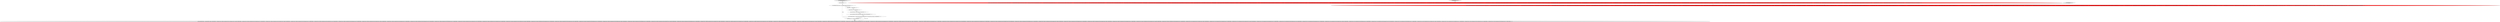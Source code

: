 digraph {
10 [style = filled, label = "params.add(\"facet\",\"true\")@@@6@@@['0', '0', '1']", fillcolor = white, shape = ellipse image = "AAA0AAABBB3BBB"];
6 [style = filled, label = "testPivotFacetSortedCount['0', '0', '1']", fillcolor = lightgray, shape = diamond image = "AAA0AAABBB3BBB"];
4 [style = filled, label = "SolrQueryRequest req = req(params)@@@10@@@['0', '0', '1']", fillcolor = white, shape = ellipse image = "AAA0AAABBB3BBB"];
11 [style = filled, label = "index()@@@3@@@['0', '0', '1']", fillcolor = white, shape = ellipse image = "AAA0AAABBB3BBB"];
12 [style = filled, label = "params.add(\"facet.pivot\",\"place_t,company_t\")@@@7@@@['0', '0', '1']", fillcolor = white, shape = ellipse image = "AAA0AAABBB3BBB"];
9 [style = filled, label = "assertQ(req,facetPivotPrefix + \"/str(@name='field'((.='place_t'(\",facetPivotPrefix + \"(str(@name='value'((.='dublin'((/arr(@name='pivot'(/lst(1(/str(@name='value'((.='microsoft'(\",facetPivotPrefix + \"(str(@name='value'((.='dublin'((/arr(@name='pivot'(/lst(1(/int(@name='count'((.=4(\",facetPivotPrefix + \"(str(@name='value'((.='dublin'((/arr(@name='pivot'(/lst(2(/str(@name='value'((.='polecat'(\",facetPivotPrefix + \"(str(@name='value'((.='dublin'((/arr(@name='pivot'(/lst(2(/int(@name='count'((.=4(\",facetPivotPrefix + \"(str(@name='value'((.='dublin'((/arr(@name='pivot'(/lst(3(/str(@name='value'((.='null'(\",facetPivotPrefix + \"(str(@name='value'((.='dublin'((/arr(@name='pivot'(/lst(3(/int(@name='count'((.=3(\",facetPivotPrefix + \"(str(@name='value'((.='dublin'((/arr(@name='pivot'(/lst(4(/str(@name='value'((.='fujitsu'(\",facetPivotPrefix + \"(str(@name='value'((.='dublin'((/arr(@name='pivot'(/lst(4(/int(@name='count'((.=2(\",facetPivotPrefix + \"(str(@name='value'((.='dublin'((/arr(@name='pivot'(/lst(5(/str(@name='value'((.='bbc'(\",facetPivotPrefix + \"(str(@name='value'((.='dublin'((/arr(@name='pivot'(/lst(5(/int(@name='count'((.=1(\",facetPivotPrefix + \"(str(@name='value'((.='london'((/arr(@name='pivot'(/lst(1(/str(@name='value'((.='null'(\",facetPivotPrefix + \"(str(@name='value'((.='london'((/arr(@name='pivot'(/lst(1(/int(@name='count'((.=3(\",facetPivotPrefix + \"(str(@name='value'((.='london'((/arr(@name='pivot'(/lst(2(/str(@name='value'((.='polecat'(\",facetPivotPrefix + \"(str(@name='value'((.='london'((/arr(@name='pivot'(/lst(2(/int(@name='count'((.=3(\",facetPivotPrefix + \"(str(@name='value'((.='london'((/arr(@name='pivot'(/lst(3(/str(@name='value'((.='bbc'(\",facetPivotPrefix + \"(str(@name='value'((.='london'((/arr(@name='pivot'(/lst(3(/int(@name='count'((.=2(\",facetPivotPrefix + \"(str(@name='value'((.='london'((/arr(@name='pivot'(/lst(4(/str(@name='value'((.='fujitsu'(\",facetPivotPrefix + \"(str(@name='value'((.='london'((/arr(@name='pivot'(/lst(4(/int(@name='count'((.=2(\",facetPivotPrefix + \"(str(@name='value'((.='london'((/arr(@name='pivot'(/lst(5(/str(@name='value'((.='microsoft'(\",facetPivotPrefix + \"(str(@name='value'((.='london'((/arr(@name='pivot'(/lst(5(/int(@name='count'((.=2(\",facetPivotPrefix + \"(str(@name='value'((.='cardiff'((/arr(@name='pivot'(/lst(1(/str(@name='value'((.='polecat'(\",facetPivotPrefix + \"(str(@name='value'((.='cardiff'((/arr(@name='pivot'(/lst(1(/int(@name='count'((.=3(\",facetPivotPrefix + \"(str(@name='value'((.='cardiff'((/arr(@name='pivot'(/lst(2(/str(@name='value'((.='bbc'(\",facetPivotPrefix + \"(str(@name='value'((.='cardiff'((/arr(@name='pivot'(/lst(2(/int(@name='count'((.=2(\",facetPivotPrefix + \"(str(@name='value'((.='cardiff'((/arr(@name='pivot'(/lst(3(/str(@name='value'((.='microsoft'(\",facetPivotPrefix + \"(str(@name='value'((.='cardiff'((/arr(@name='pivot'(/lst(3(/int(@name='count'((.=2(\",facetPivotPrefix + \"(str(@name='value'((.='cardiff'((/arr(@name='pivot'(/lst(4(/str(@name='value'((.='null'(\",facetPivotPrefix + \"(str(@name='value'((.='cardiff'((/arr(@name='pivot'(/lst(4(/int(@name='count'((.=2(\",facetPivotPrefix + \"(str(@name='value'((.='cardiff'((/arr(@name='pivot'(/lst(5(/str(@name='value'((.='fujitsu'(\",facetPivotPrefix + \"(str(@name='value'((.='cardiff'((/arr(@name='pivot'(/lst(5(/int(@name='count'((.=1(\",facetPivotPrefix + \"(str(@name='value'((.='krakow'((/arr(@name='pivot'(/lst(1(/str(@name='value'((.='null'(\",facetPivotPrefix + \"(str(@name='value'((.='krakow'((/arr(@name='pivot'(/lst(1(/int(@name='count'((.=3(\",facetPivotPrefix + \"(str(@name='value'((.='krakow'((/arr(@name='pivot'(/lst(2(/str(@name='value'((.='bbc'(\",facetPivotPrefix + \"(str(@name='value'((.='krakow'((/arr(@name='pivot'(/lst(2(/int(@name='count'((.=2(\",facetPivotPrefix + \"(str(@name='value'((.='krakow'((/arr(@name='pivot'(/lst(3(/str(@name='value'((.='polecat'(\",facetPivotPrefix + \"(str(@name='value'((.='krakow'((/arr(@name='pivot'(/lst(3(/int(@name='count'((.=2(\",facetPivotPrefix + \"(str(@name='value'((.='krakow'((/arr(@name='pivot'(/lst(4(/str(@name='value'((.='fujitsu'(\",facetPivotPrefix + \"(str(@name='value'((.='krakow'((/arr(@name='pivot'(/lst(4(/int(@name='count'((.=1(\",facetPivotPrefix + \"(str(@name='value'((.='krakow'((/arr(@name='pivot'(/lst(5(/str(@name='value'((.='microsoft'(\",facetPivotPrefix + \"(str(@name='value'((.='krakow'((/arr(@name='pivot'(/lst(5(/int(@name='count'((.=1(\",facetPivotPrefix + \"(str(@name='value'((.='la'((/arr(@name='pivot'(/lst(1(/str(@name='value'((.='fujitsu'(\",facetPivotPrefix + \"(str(@name='value'((.='la'((/arr(@name='pivot'(/lst(1(/int(@name='count'((.=2(\",facetPivotPrefix + \"(str(@name='value'((.='la'((/arr(@name='pivot'(/lst(2(/str(@name='value'((.='microsoft'(\",facetPivotPrefix + \"(str(@name='value'((.='la'((/arr(@name='pivot'(/lst(2(/int(@name='count'((.=2(\",facetPivotPrefix + \"(str(@name='value'((.='la'((/arr(@name='pivot'(/lst(3(/str(@name='value'((.='null'(\",facetPivotPrefix + \"(str(@name='value'((.='la'((/arr(@name='pivot'(/lst(3(/int(@name='count'((.=2(\",facetPivotPrefix + \"(str(@name='value'((.='la'((/arr(@name='pivot'(/lst(4(/str(@name='value'((.='polecat'(\",facetPivotPrefix + \"(str(@name='value'((.='la'((/arr(@name='pivot'(/lst(4(/int(@name='count'((.=2(\",facetPivotPrefix + \"(str(@name='value'((.='la'((/arr(@name='pivot'(/lst(5(/str(@name='value'((.='bbc'(\",facetPivotPrefix + \"(str(@name='value'((.='la'((/arr(@name='pivot'(/lst(5(/int(@name='count'((.=1(\",facetPivotPrefix + \"(str(@name='value'((.='cork'((/arr(@name='pivot'(/lst(1(/str(@name='value'((.='fujitsu'(\",facetPivotPrefix + \"(str(@name='value'((.='cork'((/arr(@name='pivot'(/lst(1(/int(@name='count'((.=1(\",facetPivotPrefix + \"(str(@name='value'((.='cork'((/arr(@name='pivot'(/lst(2(/str(@name='value'((.='rte'(\",facetPivotPrefix + \"(str(@name='value'((.='cork'((/arr(@name='pivot'(/lst(2(/int(@name='count'((.=1(\")@@@11@@@['0', '0', '1']", fillcolor = lightgray, shape = ellipse image = "AAA0AAABBB3BBB"];
5 [style = filled, label = "final ModifiableSolrParams params = new ModifiableSolrParams()@@@4@@@['0', '0', '1']", fillcolor = white, shape = ellipse image = "AAA0AAABBB3BBB"];
2 [style = filled, label = "assertQ(\"/schema/?indent=on&wt=xml\",\"count(/response/lst(@name='schema'(/str(@name='name'() = 1\",\"/response/lst(@name='schema'(/str(@name='name'((.='test-rest'(\",\"count(/response/lst(@name='schema'(/float(@name='version'() = 1\",\"/response/lst(@name='schema'(/float(@name='version'((.='1.6'(\",\"count(/response/lst(@name='schema'(/str(@name='uniqueKey'() = 1\",\"/response/lst(@name='schema'(/str(@name='uniqueKey'((.='id'(\",\"(/response/lst(@name='schema'(/arr(@name='fieldTypes'(/lst/str(@name='name'()(1( = 'HTMLstandardtok'\",\"(/response/lst(@name='schema'(/arr(@name='fieldTypes'(/lst/str(@name='name'()(2( = 'HTMLredtok'\",\"(/response/lst(@name='schema'(/arr(@name='fieldTypes'(/lst/str(@name='name'()(3( = 'boolean'\",\"(/response/lst(@name='schema'(/arr(@name='fields'(/lst/str(@name='name'()(1( = 'HTMLstandardtok'\",\"(/response/lst(@name='schema'(/arr(@name='fields'(/lst/str(@name='name'()(2( = 'HTMLredtok'\",\"(/response/lst(@name='schema'(/arr(@name='fields'(/lst/str(@name='name'()(3( = '_version_'\",\"(/response/lst(@name='schema'(/arr(@name='dynamicFields'(/lst/str(@name='name'()(1( = '*_coordinate'\",\"(/response/lst(@name='schema'(/arr(@name='dynamicFields'(/lst/str(@name='name'()(2( = 'ignored_*'\",\"(/response/lst(@name='schema'(/arr(@name='dynamicFields'(/lst/str(@name='name'()(3( = '*_mfacet'\",\"/response/lst(@name='schema'(/arr(@name='copyFields'(/lst( str(@name='source'((.='title'(\" + \" and str(@name='dest'((.='title_stemmed'(\" + \" and int(@name='maxChars'((.='200'((\",\"/response/lst(@name='schema'(/arr(@name='copyFields'(/lst( str(@name='source'((.='title'(\" + \" and str(@name='dest'((.='dest_sub_no_ast_s'((\",\"/response/lst(@name='schema'(/arr(@name='copyFields'(/lst( str(@name='source'((.='*_i'(\" + \" and str(@name='dest'((.='title'((\",\"/response/lst(@name='schema'(/arr(@name='copyFields'(/lst( str(@name='source'((.='*_i'(\" + \" and str(@name='dest'((.='*_s'((\",\"/response/lst(@name='schema'(/arr(@name='copyFields'(/lst( str(@name='source'((.='*_i'(\" + \" and str(@name='dest'((.='*_dest_sub_s'((\",\"/response/lst(@name='schema'(/arr(@name='copyFields'(/lst( str(@name='source'((.='*_i'(\" + \" and str(@name='dest'((.='dest_sub_no_ast_s'((\",\"/response/lst(@name='schema'(/arr(@name='copyFields'(/lst( str(@name='source'((.='*_src_sub_i'(\" + \" and str(@name='dest'((.='title'((\",\"/response/lst(@name='schema'(/arr(@name='copyFields'(/lst( str(@name='source'((.='*_src_sub_i'(\" + \" and str(@name='dest'((.='*_s'((\",\"/response/lst(@name='schema'(/arr(@name='copyFields'(/lst( str(@name='source'((.='*_src_sub_i'(\" + \" and str(@name='dest'((.='*_dest_sub_s'((\",\"/response/lst(@name='schema'(/arr(@name='copyFields'(/lst( str(@name='source'((.='*_src_sub_i'(\" + \" and str(@name='dest'((.='dest_sub_no_ast_s'((\",\"/response/lst(@name='schema'(/arr(@name='copyFields'(/lst( str(@name='source'((.='src_sub_no_ast_i'(\" + \" and str(@name='dest'((.='title'((\",\"/response/lst(@name='schema'(/arr(@name='copyFields'(/lst( str(@name='source'((.='src_sub_no_ast_i'(\" + \" and str(@name='dest'((.='*_s'((\",\"/response/lst(@name='schema'(/arr(@name='copyFields'(/lst( str(@name='source'((.='src_sub_no_ast_i'(\" + \" and str(@name='dest'((.='*_dest_sub_s'((\",\"/response/lst(@name='schema'(/arr(@name='copyFields'(/lst( str(@name='source'((.='src_sub_no_ast_i'(\" + \" and str(@name='dest'((.='dest_sub_no_ast_s'((\",\"/response/lst(@name='schema'(/arr(@name='copyFields'(/lst( str(@name='source'((.='title_*'(\" + \" and str(@name='dest'((.='text'((\",\"/response/lst(@name='schema'(/arr(@name='copyFields'(/lst( str(@name='source'((.='title_*'(\" + \" and str(@name='dest'((.='*_s'((\",\"/response/lst(@name='schema'(/arr(@name='copyFields'(/lst( str(@name='source'((.='title_*'(\" + \" and str(@name='dest'((.='*_dest_sub_s'((\",\"/response/lst(@name='schema'(/arr(@name='copyFields'(/lst( str(@name='source'((.='title_*'(\" + \" and str(@name='dest'((.='dest_sub_no_ast_s'((\")@@@3@@@['0', '1', '0']", fillcolor = red, shape = ellipse image = "AAA1AAABBB2BBB"];
1 [style = filled, label = "testXMLResponse['1', '0', '0']", fillcolor = lightgray, shape = diamond image = "AAA0AAABBB1BBB"];
0 [style = filled, label = "assertQ(\"/schema/?indent=on&wt=xml\",\"count(/response/lst(@name='schema'(/str(@name='name'() = 1\",\"/response/lst(@name='schema'(/str(@name='name'((.='test-rest'(\",\"count(/response/lst(@name='schema'(/float(@name='version'() = 1\",\"/response/lst(@name='schema'(/float(@name='version'((.='1.6'(\",\"count(/response/lst(@name='schema'(/str(@name='uniqueKey'() = 1\",\"/response/lst(@name='schema'(/str(@name='uniqueKey'((.='id'(\",\"count(/response/lst(@name='schema'(/str(@name='defaultSearchField'() = 1\",\"/response/lst(@name='schema'(/str(@name='defaultSearchField'((.='text'(\",\"(/response/lst(@name='schema'(/arr(@name='fieldTypes'(/lst/str(@name='name'()(1( = 'HTMLstandardtok'\",\"(/response/lst(@name='schema'(/arr(@name='fieldTypes'(/lst/str(@name='name'()(2( = 'HTMLredtok'\",\"(/response/lst(@name='schema'(/arr(@name='fieldTypes'(/lst/str(@name='name'()(3( = 'boolean'\",\"(/response/lst(@name='schema'(/arr(@name='fields'(/lst/str(@name='name'()(1( = 'HTMLstandardtok'\",\"(/response/lst(@name='schema'(/arr(@name='fields'(/lst/str(@name='name'()(2( = 'HTMLredtok'\",\"(/response/lst(@name='schema'(/arr(@name='fields'(/lst/str(@name='name'()(3( = '_version_'\",\"(/response/lst(@name='schema'(/arr(@name='dynamicFields'(/lst/str(@name='name'()(1( = '*_coordinate'\",\"(/response/lst(@name='schema'(/arr(@name='dynamicFields'(/lst/str(@name='name'()(2( = 'ignored_*'\",\"(/response/lst(@name='schema'(/arr(@name='dynamicFields'(/lst/str(@name='name'()(3( = '*_mfacet'\",\"/response/lst(@name='schema'(/arr(@name='copyFields'(/lst( str(@name='source'((.='title'(\" + \" and str(@name='dest'((.='title_stemmed'(\" + \" and int(@name='maxChars'((.='200'((\",\"/response/lst(@name='schema'(/arr(@name='copyFields'(/lst( str(@name='source'((.='title'(\" + \" and str(@name='dest'((.='dest_sub_no_ast_s'((\",\"/response/lst(@name='schema'(/arr(@name='copyFields'(/lst( str(@name='source'((.='*_i'(\" + \" and str(@name='dest'((.='title'((\",\"/response/lst(@name='schema'(/arr(@name='copyFields'(/lst( str(@name='source'((.='*_i'(\" + \" and str(@name='dest'((.='*_s'((\",\"/response/lst(@name='schema'(/arr(@name='copyFields'(/lst( str(@name='source'((.='*_i'(\" + \" and str(@name='dest'((.='*_dest_sub_s'((\",\"/response/lst(@name='schema'(/arr(@name='copyFields'(/lst( str(@name='source'((.='*_i'(\" + \" and str(@name='dest'((.='dest_sub_no_ast_s'((\",\"/response/lst(@name='schema'(/arr(@name='copyFields'(/lst( str(@name='source'((.='*_src_sub_i'(\" + \" and str(@name='dest'((.='title'((\",\"/response/lst(@name='schema'(/arr(@name='copyFields'(/lst( str(@name='source'((.='*_src_sub_i'(\" + \" and str(@name='dest'((.='*_s'((\",\"/response/lst(@name='schema'(/arr(@name='copyFields'(/lst( str(@name='source'((.='*_src_sub_i'(\" + \" and str(@name='dest'((.='*_dest_sub_s'((\",\"/response/lst(@name='schema'(/arr(@name='copyFields'(/lst( str(@name='source'((.='*_src_sub_i'(\" + \" and str(@name='dest'((.='dest_sub_no_ast_s'((\",\"/response/lst(@name='schema'(/arr(@name='copyFields'(/lst( str(@name='source'((.='src_sub_no_ast_i'(\" + \" and str(@name='dest'((.='title'((\",\"/response/lst(@name='schema'(/arr(@name='copyFields'(/lst( str(@name='source'((.='src_sub_no_ast_i'(\" + \" and str(@name='dest'((.='*_s'((\",\"/response/lst(@name='schema'(/arr(@name='copyFields'(/lst( str(@name='source'((.='src_sub_no_ast_i'(\" + \" and str(@name='dest'((.='*_dest_sub_s'((\",\"/response/lst(@name='schema'(/arr(@name='copyFields'(/lst( str(@name='source'((.='src_sub_no_ast_i'(\" + \" and str(@name='dest'((.='dest_sub_no_ast_s'((\",\"/response/lst(@name='schema'(/arr(@name='copyFields'(/lst( str(@name='source'((.='title_*'(\" + \" and str(@name='dest'((.='text'((\",\"/response/lst(@name='schema'(/arr(@name='copyFields'(/lst( str(@name='source'((.='title_*'(\" + \" and str(@name='dest'((.='*_s'((\",\"/response/lst(@name='schema'(/arr(@name='copyFields'(/lst( str(@name='source'((.='title_*'(\" + \" and str(@name='dest'((.='*_dest_sub_s'((\",\"/response/lst(@name='schema'(/arr(@name='copyFields'(/lst( str(@name='source'((.='title_*'(\" + \" and str(@name='dest'((.='dest_sub_no_ast_s'((\")@@@3@@@['1', '0', '0']", fillcolor = red, shape = ellipse image = "AAA1AAABBB1BBB"];
13 [style = filled, label = "final String facetPivotPrefix = \"//lst(@name='facet_counts'(/lst(@name='facet_pivot'(/arr(@name='place_t,company_t'(/lst\"@@@9@@@['0', '0', '1']", fillcolor = white, shape = ellipse image = "AAA0AAABBB3BBB"];
3 [style = filled, label = "testXMLResponse['0', '1', '0']", fillcolor = lightgray, shape = diamond image = "AAA0AAABBB2BBB"];
8 [style = filled, label = "params.add(\"q\",\"*:*\")@@@5@@@['0', '0', '1']", fillcolor = white, shape = ellipse image = "AAA0AAABBB3BBB"];
7 [style = filled, label = "params.set(FacetParams.FACET_SORT,FacetParams.FACET_SORT_COUNT)@@@8@@@['0', '0', '1']", fillcolor = white, shape = ellipse image = "AAA0AAABBB3BBB"];
7->13 [style = bold, label=""];
4->9 [style = bold, label=""];
5->8 [style = bold, label=""];
11->5 [style = bold, label=""];
8->10 [style = bold, label=""];
0->2 [style = dashed, label="0"];
4->9 [style = solid, label="req"];
1->0 [style = bold, label=""];
3->2 [style = bold, label=""];
10->12 [style = bold, label=""];
13->9 [style = solid, label="facetPivotPrefix"];
6->11 [style = bold, label=""];
12->7 [style = bold, label=""];
5->4 [style = solid, label="params"];
13->4 [style = bold, label=""];
}
